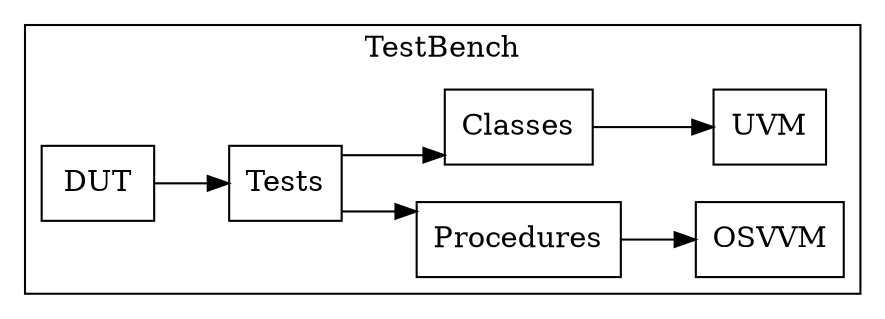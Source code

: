 digraph Project {
  // Introduction
  graph [rankdir = LR, splines=ortho];
  node[shape=record];

  // Blocks
  subgraph "cluster TestBench" { label = "TestBench";
    DUT[shape=box, label="DUT"];
    Tests[shape=box, label="Tests"];
    Procedures[shape=box, label="Procedures"];
    OSVVM[shape=box, label="OSVVM"];
    Classes[shape=box, label="Classes"];
    UVM[shape=box, label="UVM"];
  }

  // Sequence
  DUT -> Tests;
  Tests -> Procedures;
  Tests -> Classes;
  Procedures -> OSVVM;
  Classes -> UVM;
}
